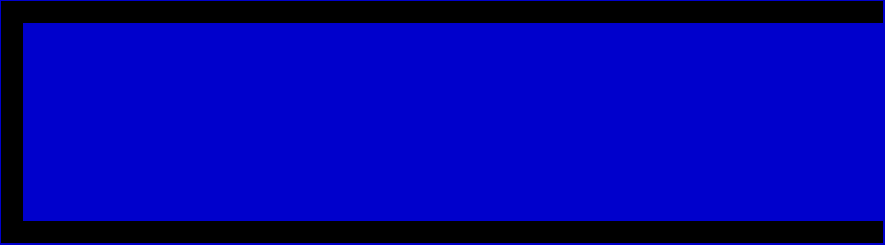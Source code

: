 <mxfile version="13.2.4" type="device"><diagram id="np8vLNK_3szPsoOlPMPO" name="Wall render test"><mxGraphModel dx="1024" dy="592" grid="1" gridSize="10" guides="1" tooltips="1" connect="1" arrows="1" fold="1" page="1" pageScale="1" pageWidth="583" pageHeight="413" background="#0000CC" math="0" shadow="0"><root><mxCell id="0"/><mxCell id="1" parent="0"/><mxCell id="JW1DXetVodZwt1_aryf4-1" value="" style="verticalLabelPosition=bottom;html=1;verticalAlign=top;align=center;shape=mxgraph.floorplan.wall;fillColor=#000000;" vertex="1" parent="1"><mxGeometry x="40" y="40" width="440" height="10" as="geometry"/></mxCell><mxCell id="JW1DXetVodZwt1_aryf4-2" value="" style="verticalLabelPosition=bottom;html=1;verticalAlign=top;align=center;shape=mxgraph.floorplan.wall;fillColor=#000000;direction=south;" vertex="1" parent="1"><mxGeometry x="40" y="50" width="10" height="100" as="geometry"/></mxCell><mxCell id="JW1DXetVodZwt1_aryf4-4" value="" style="verticalLabelPosition=bottom;html=1;verticalAlign=top;align=center;shape=mxgraph.floorplan.wall;fillColor=#000000;" vertex="1" parent="1"><mxGeometry x="40" y="150" width="440" height="10" as="geometry"/></mxCell></root></mxGraphModel></diagram></mxfile>